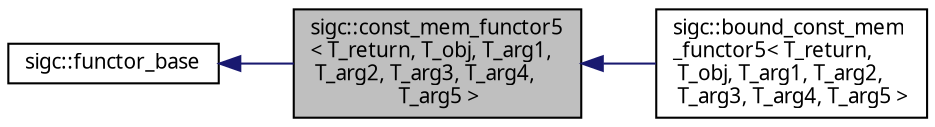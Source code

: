 digraph "sigc::const_mem_functor5&lt; T_return, T_obj, T_arg1, T_arg2, T_arg3, T_arg4, T_arg5 &gt;"
{
  edge [fontname="Sans",fontsize="10",labelfontname="Sans",labelfontsize="10"];
  node [fontname="Sans",fontsize="10",shape=record];
  rankdir="LR";
  Node1 [label="sigc::const_mem_functor5\l\< T_return, T_obj, T_arg1,\l T_arg2, T_arg3, T_arg4,\l T_arg5 \>",height=0.2,width=0.4,color="black", fillcolor="grey75", style="filled" fontcolor="black"];
  Node2 -> Node1 [dir="back",color="midnightblue",fontsize="10",style="solid",fontname="Sans"];
  Node2 [label="sigc::functor_base",height=0.2,width=0.4,color="black", fillcolor="white", style="filled",URL="$structsigc_1_1functor__base.html",tooltip="A hint to the compiler."];
  Node1 -> Node3 [dir="back",color="midnightblue",fontsize="10",style="solid",fontname="Sans"];
  Node3 [label="sigc::bound_const_mem\l_functor5\< T_return,\l T_obj, T_arg1, T_arg2,\l T_arg3, T_arg4, T_arg5 \>",height=0.2,width=0.4,color="black", fillcolor="white", style="filled",URL="$classsigc_1_1bound__const__mem__functor5.html",tooltip="bound_const_mem_functor5 encapsulates a const method with 5 arguments and an object instance..."];
}
